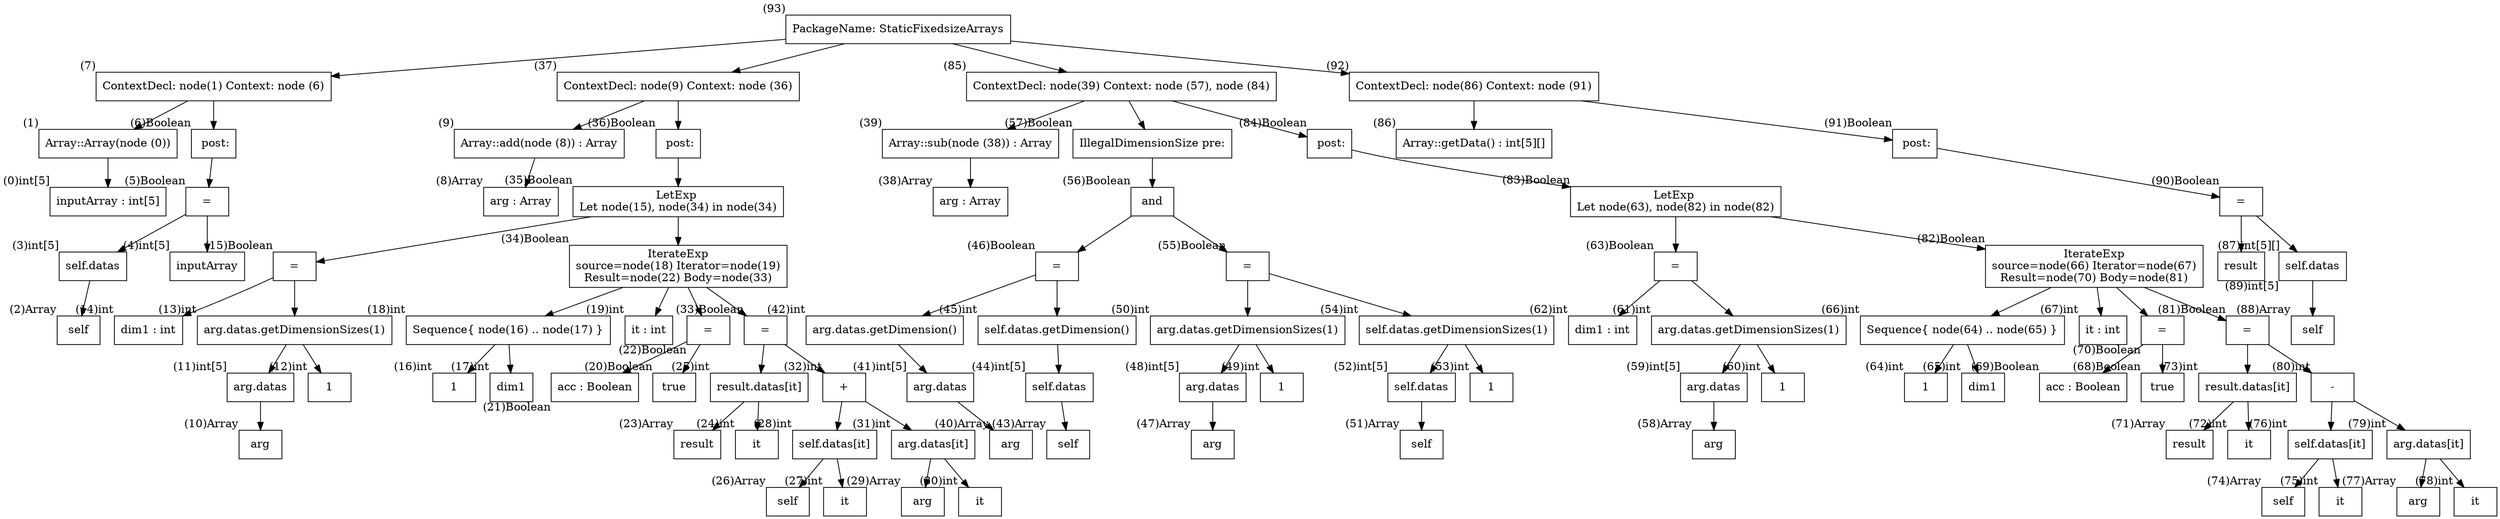 digraph AST {
  node [shape=box];
  n93 [label="PackageName: StaticFixedsizeArrays", xlabel="(93)"];
  n93 -> n7;
  n93 -> n37;
  n93 -> n85;
  n93 -> n92;
  n7 [label="ContextDecl: node(1) Context: node (6)", xlabel="(7)"];
  n7 -> n1;
  n7 -> n6;
  n37 [label="ContextDecl: node(9) Context: node (36)", xlabel="(37)"];
  n37 -> n9;
  n37 -> n36;
  n85 [label="ContextDecl: node(39) Context: node (57), node (84)", xlabel="(85)"];
  n85 -> n39;
  n85 -> n57;
  n85 -> n84;
  n92 [label="ContextDecl: node(86) Context: node (91)", xlabel="(92)"];
  n92 -> n86;
  n92 -> n91;
  n1 [label="Array::Array(node (0))", xlabel="(1)"];
  n1 -> n0;
  n6 [label=" post:", xlabel="(6)Boolean"];
  n6 -> n5;
  n9 [label="Array::add(node (8)) : Array", xlabel="(9)"];
  n9 -> n8;
  n36 [label=" post:", xlabel="(36)Boolean"];
  n36 -> n35;
  n39 [label="Array::sub(node (38)) : Array", xlabel="(39)"];
  n39 -> n38;
  n57 [label="IllegalDimensionSize pre:", xlabel="(57)Boolean"];
  n57 -> n56;
  n84 [label=" post:", xlabel="(84)Boolean"];
  n84 -> n83;
  n86 [label="Array::getData() : int[5][]", xlabel="(86)"];
  n91 [label=" post:", xlabel="(91)Boolean"];
  n91 -> n90;
  n0 [label="inputArray : int[5]", xlabel="(0)int[5]"];
  n5 [label="=", xlabel="(5)Boolean"];
  n5 -> n3;
  n5 -> n4;
  n8 [label="arg : Array", xlabel="(8)Array"];
  n35 [label="LetExp 
Let node(15), node(34) in node(34)", xlabel="(35)Boolean"];
  n35 -> n15;
  n35 -> n34;
  n38 [label="arg : Array", xlabel="(38)Array"];
  n56 [label="and", xlabel="(56)Boolean"];
  n56 -> n46;
  n56 -> n55;
  n83 [label="LetExp 
Let node(63), node(82) in node(82)", xlabel="(83)Boolean"];
  n83 -> n63;
  n83 -> n82;
  n90 [label="=", xlabel="(90)Boolean"];
  n90 -> n87;
  n90 -> n89;
  n3 [label="self.datas", xlabel="(3)int[5]"];
  n3 -> n2;
  n4 [label="inputArray", xlabel="(4)int[5]"];
  n15 [label="=", xlabel="(15)Boolean"];
  n15 -> n14;
  n15 -> n13;
  n34 [label="IterateExp
source=node(18) Iterator=node(19)
Result=node(22) Body=node(33)", xlabel="(34)Boolean"];
  n34 -> n18;
  n34 -> n19;
  n34 -> n22;
  n34 -> n33;
  n46 [label="=", xlabel="(46)Boolean"];
  n46 -> n42;
  n46 -> n45;
  n55 [label="=", xlabel="(55)Boolean"];
  n55 -> n50;
  n55 -> n54;
  n63 [label="=", xlabel="(63)Boolean"];
  n63 -> n62;
  n63 -> n61;
  n82 [label="IterateExp
source=node(66) Iterator=node(67)
Result=node(70) Body=node(81)", xlabel="(82)Boolean"];
  n82 -> n66;
  n82 -> n67;
  n82 -> n70;
  n82 -> n81;
  n87 [label="result", xlabel="(87)int[5][]"];
  n89 [label="self.datas", xlabel="(89)int[5]"];
  n89 -> n88;
  n2 [label="self", xlabel="(2)Array"];
  n14 [label="dim1 : int", xlabel="(14)int"];
  n13 [label="arg.datas.getDimensionSizes(1)", xlabel="(13)int"];
  n13 -> n11;
  n13 -> n12;
  n18 [label="Sequence{ node(16) .. node(17) }", xlabel="(18)int"];
  n18 -> n16;
  n18 -> n17;
  n19 [label="it : int", xlabel="(19)int"];
  n22 [label="=", xlabel="(22)Boolean"];
  n22 -> n21;
  n22 -> n20;
  n33 [label="=", xlabel="(33)Boolean"];
  n33 -> n25;
  n33 -> n32;
  n42 [label="arg.datas.getDimension()", xlabel="(42)int"];
  n42 -> n41;
  n45 [label="self.datas.getDimension()", xlabel="(45)int"];
  n45 -> n44;
  n50 [label="arg.datas.getDimensionSizes(1)", xlabel="(50)int"];
  n50 -> n48;
  n50 -> n49;
  n54 [label="self.datas.getDimensionSizes(1)", xlabel="(54)int"];
  n54 -> n52;
  n54 -> n53;
  n62 [label="dim1 : int", xlabel="(62)int"];
  n61 [label="arg.datas.getDimensionSizes(1)", xlabel="(61)int"];
  n61 -> n59;
  n61 -> n60;
  n66 [label="Sequence{ node(64) .. node(65) }", xlabel="(66)int"];
  n66 -> n64;
  n66 -> n65;
  n67 [label="it : int", xlabel="(67)int"];
  n70 [label="=", xlabel="(70)Boolean"];
  n70 -> n69;
  n70 -> n68;
  n81 [label="=", xlabel="(81)Boolean"];
  n81 -> n73;
  n81 -> n80;
  n88 [label="self", xlabel="(88)Array"];
  n11 [label="arg.datas", xlabel="(11)int[5]"];
  n11 -> n10;
  n12 [label="1", xlabel="(12)int"];
  n16 [label="1", xlabel="(16)int"];
  n17 [label="dim1", xlabel="(17)int"];
  n21 [label="acc : Boolean", xlabel="(21)Boolean"];
  n20 [label="true", xlabel="(20)Boolean"];
  n25 [label="result.datas[it]", xlabel="(25)int"];
  n25 -> n23;
  n25 -> n24;
  n32 [label="+", xlabel="(32)int"];
  n32 -> n28;
  n32 -> n31;
  n41 [label="arg.datas", xlabel="(41)int[5]"];
  n41 -> n40;
  n44 [label="self.datas", xlabel="(44)int[5]"];
  n44 -> n43;
  n48 [label="arg.datas", xlabel="(48)int[5]"];
  n48 -> n47;
  n49 [label="1", xlabel="(49)int"];
  n52 [label="self.datas", xlabel="(52)int[5]"];
  n52 -> n51;
  n53 [label="1", xlabel="(53)int"];
  n59 [label="arg.datas", xlabel="(59)int[5]"];
  n59 -> n58;
  n60 [label="1", xlabel="(60)int"];
  n64 [label="1", xlabel="(64)int"];
  n65 [label="dim1", xlabel="(65)int"];
  n69 [label="acc : Boolean", xlabel="(69)Boolean"];
  n68 [label="true", xlabel="(68)Boolean"];
  n73 [label="result.datas[it]", xlabel="(73)int"];
  n73 -> n71;
  n73 -> n72;
  n80 [label="-", xlabel="(80)int"];
  n80 -> n76;
  n80 -> n79;
  n10 [label="arg", xlabel="(10)Array"];
  n23 [label="result", xlabel="(23)Array"];
  n24 [label="it", xlabel="(24)int"];
  n28 [label="self.datas[it]", xlabel="(28)int"];
  n28 -> n26;
  n28 -> n27;
  n31 [label="arg.datas[it]", xlabel="(31)int"];
  n31 -> n29;
  n31 -> n30;
  n40 [label="arg", xlabel="(40)Array"];
  n43 [label="self", xlabel="(43)Array"];
  n47 [label="arg", xlabel="(47)Array"];
  n51 [label="self", xlabel="(51)Array"];
  n58 [label="arg", xlabel="(58)Array"];
  n71 [label="result", xlabel="(71)Array"];
  n72 [label="it", xlabel="(72)int"];
  n76 [label="self.datas[it]", xlabel="(76)int"];
  n76 -> n74;
  n76 -> n75;
  n79 [label="arg.datas[it]", xlabel="(79)int"];
  n79 -> n77;
  n79 -> n78;
  n26 [label="self", xlabel="(26)Array"];
  n27 [label="it", xlabel="(27)int"];
  n29 [label="arg", xlabel="(29)Array"];
  n30 [label="it", xlabel="(30)int"];
  n74 [label="self", xlabel="(74)Array"];
  n75 [label="it", xlabel="(75)int"];
  n77 [label="arg", xlabel="(77)Array"];
  n78 [label="it", xlabel="(78)int"];
}
